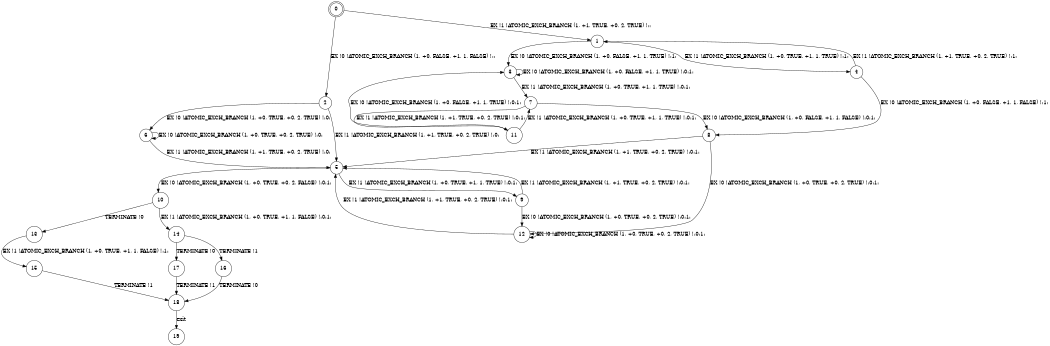 digraph BCG {
size = "7, 10.5";
center = TRUE;
node [shape = circle];
0 [peripheries = 2];
0 -> 1 [label = "EX !1 !ATOMIC_EXCH_BRANCH (1, +1, TRUE, +0, 2, TRUE) !::"];
0 -> 2 [label = "EX !0 !ATOMIC_EXCH_BRANCH (1, +0, FALSE, +1, 1, FALSE) !::"];
1 -> 3 [label = "EX !0 !ATOMIC_EXCH_BRANCH (1, +0, FALSE, +1, 1, TRUE) !:1:"];
1 -> 4 [label = "EX !1 !ATOMIC_EXCH_BRANCH (1, +0, TRUE, +1, 1, TRUE) !:1:"];
2 -> 5 [label = "EX !1 !ATOMIC_EXCH_BRANCH (1, +1, TRUE, +0, 2, TRUE) !:0:"];
2 -> 6 [label = "EX !0 !ATOMIC_EXCH_BRANCH (1, +0, TRUE, +0, 2, TRUE) !:0:"];
3 -> 7 [label = "EX !1 !ATOMIC_EXCH_BRANCH (1, +0, TRUE, +1, 1, TRUE) !:0:1:"];
3 -> 3 [label = "EX !0 !ATOMIC_EXCH_BRANCH (1, +0, FALSE, +1, 1, TRUE) !:0:1:"];
4 -> 8 [label = "EX !0 !ATOMIC_EXCH_BRANCH (1, +0, FALSE, +1, 1, FALSE) !:1:"];
4 -> 1 [label = "EX !1 !ATOMIC_EXCH_BRANCH (1, +1, TRUE, +0, 2, TRUE) !:1:"];
5 -> 9 [label = "EX !1 !ATOMIC_EXCH_BRANCH (1, +0, TRUE, +1, 1, TRUE) !:0:1:"];
5 -> 10 [label = "EX !0 !ATOMIC_EXCH_BRANCH (1, +0, TRUE, +0, 2, FALSE) !:0:1:"];
6 -> 5 [label = "EX !1 !ATOMIC_EXCH_BRANCH (1, +1, TRUE, +0, 2, TRUE) !:0:"];
6 -> 6 [label = "EX !0 !ATOMIC_EXCH_BRANCH (1, +0, TRUE, +0, 2, TRUE) !:0:"];
7 -> 11 [label = "EX !1 !ATOMIC_EXCH_BRANCH (1, +1, TRUE, +0, 2, TRUE) !:0:1:"];
7 -> 8 [label = "EX !0 !ATOMIC_EXCH_BRANCH (1, +0, FALSE, +1, 1, FALSE) !:0:1:"];
8 -> 5 [label = "EX !1 !ATOMIC_EXCH_BRANCH (1, +1, TRUE, +0, 2, TRUE) !:0:1:"];
8 -> 12 [label = "EX !0 !ATOMIC_EXCH_BRANCH (1, +0, TRUE, +0, 2, TRUE) !:0:1:"];
9 -> 5 [label = "EX !1 !ATOMIC_EXCH_BRANCH (1, +1, TRUE, +0, 2, TRUE) !:0:1:"];
9 -> 12 [label = "EX !0 !ATOMIC_EXCH_BRANCH (1, +0, TRUE, +0, 2, TRUE) !:0:1:"];
10 -> 13 [label = "TERMINATE !0"];
10 -> 14 [label = "EX !1 !ATOMIC_EXCH_BRANCH (1, +0, TRUE, +1, 1, FALSE) !:0:1:"];
11 -> 7 [label = "EX !1 !ATOMIC_EXCH_BRANCH (1, +0, TRUE, +1, 1, TRUE) !:0:1:"];
11 -> 3 [label = "EX !0 !ATOMIC_EXCH_BRANCH (1, +0, FALSE, +1, 1, TRUE) !:0:1:"];
12 -> 5 [label = "EX !1 !ATOMIC_EXCH_BRANCH (1, +1, TRUE, +0, 2, TRUE) !:0:1:"];
12 -> 12 [label = "EX !0 !ATOMIC_EXCH_BRANCH (1, +0, TRUE, +0, 2, TRUE) !:0:1:"];
13 -> 15 [label = "EX !1 !ATOMIC_EXCH_BRANCH (1, +0, TRUE, +1, 1, FALSE) !:1:"];
14 -> 16 [label = "TERMINATE !1"];
14 -> 17 [label = "TERMINATE !0"];
15 -> 18 [label = "TERMINATE !1"];
16 -> 18 [label = "TERMINATE !0"];
17 -> 18 [label = "TERMINATE !1"];
18 -> 19 [label = "exit"];
}
